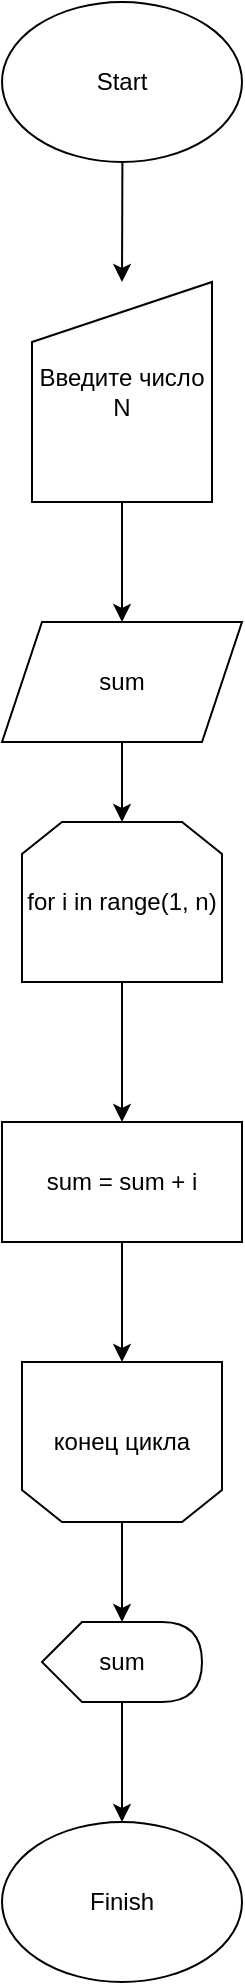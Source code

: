 <mxfile>
    <diagram id="I-2bUaha4J3EJAx2Pkat" name="Page-1">
        <mxGraphModel dx="479" dy="191" grid="1" gridSize="10" guides="1" tooltips="1" connect="1" arrows="1" fold="1" page="1" pageScale="1" pageWidth="850" pageHeight="1100" math="0" shadow="0">
            <root>
                <mxCell id="0"/>
                <mxCell id="1" parent="0"/>
                <mxCell id="5" style="edgeStyle=none;html=1;entryX=0.5;entryY=0;entryDx=0;entryDy=0;" edge="1" parent="1" source="2" target="4">
                    <mxGeometry relative="1" as="geometry"/>
                </mxCell>
                <mxCell id="2" value="Start" style="ellipse;whiteSpace=wrap;html=1;" vertex="1" parent="1">
                    <mxGeometry x="365" y="20" width="120" height="80" as="geometry"/>
                </mxCell>
                <mxCell id="12" style="edgeStyle=none;html=1;entryX=0.5;entryY=0;entryDx=0;entryDy=0;" edge="1" parent="1" source="4" target="6">
                    <mxGeometry relative="1" as="geometry"/>
                </mxCell>
                <mxCell id="4" value="Введите число N" style="shape=manualInput;whiteSpace=wrap;html=1;" vertex="1" parent="1">
                    <mxGeometry x="380" y="160" width="90" height="110" as="geometry"/>
                </mxCell>
                <mxCell id="13" style="edgeStyle=none;html=1;entryX=0.5;entryY=0;entryDx=0;entryDy=0;" edge="1" parent="1" source="6" target="7">
                    <mxGeometry relative="1" as="geometry"/>
                </mxCell>
                <mxCell id="6" value="sum" style="shape=parallelogram;perimeter=parallelogramPerimeter;whiteSpace=wrap;html=1;fixedSize=1;" vertex="1" parent="1">
                    <mxGeometry x="365" y="330" width="120" height="60" as="geometry"/>
                </mxCell>
                <mxCell id="14" style="edgeStyle=none;html=1;entryX=0.5;entryY=0;entryDx=0;entryDy=0;" edge="1" parent="1" source="7" target="11">
                    <mxGeometry relative="1" as="geometry"/>
                </mxCell>
                <mxCell id="7" value="for i in range(1, n)" style="shape=loopLimit;whiteSpace=wrap;html=1;" vertex="1" parent="1">
                    <mxGeometry x="375" y="430" width="100" height="80" as="geometry"/>
                </mxCell>
                <mxCell id="16" style="edgeStyle=none;html=1;entryX=0;entryY=0;entryDx=40;entryDy=0;entryPerimeter=0;" edge="1" parent="1" source="8" target="10">
                    <mxGeometry relative="1" as="geometry"/>
                </mxCell>
                <mxCell id="8" value="конец цикла" style="shape=loopLimit;whiteSpace=wrap;html=1;direction=west;" vertex="1" parent="1">
                    <mxGeometry x="375" y="700" width="100" height="80" as="geometry"/>
                </mxCell>
                <mxCell id="18" style="edgeStyle=none;html=1;entryX=0.5;entryY=0;entryDx=0;entryDy=0;" edge="1" parent="1" source="10" target="17">
                    <mxGeometry relative="1" as="geometry"/>
                </mxCell>
                <mxCell id="10" value="sum" style="shape=display;whiteSpace=wrap;html=1;" vertex="1" parent="1">
                    <mxGeometry x="385" y="830" width="80" height="40" as="geometry"/>
                </mxCell>
                <mxCell id="15" style="edgeStyle=none;html=1;entryX=0.5;entryY=1;entryDx=0;entryDy=0;" edge="1" parent="1" source="11" target="8">
                    <mxGeometry relative="1" as="geometry"/>
                </mxCell>
                <mxCell id="11" value="sum = sum + i" style="rounded=0;whiteSpace=wrap;html=1;" vertex="1" parent="1">
                    <mxGeometry x="365" y="580" width="120" height="60" as="geometry"/>
                </mxCell>
                <mxCell id="17" value="Finish" style="ellipse;whiteSpace=wrap;html=1;" vertex="1" parent="1">
                    <mxGeometry x="365" y="930" width="120" height="80" as="geometry"/>
                </mxCell>
            </root>
        </mxGraphModel>
    </diagram>
</mxfile>